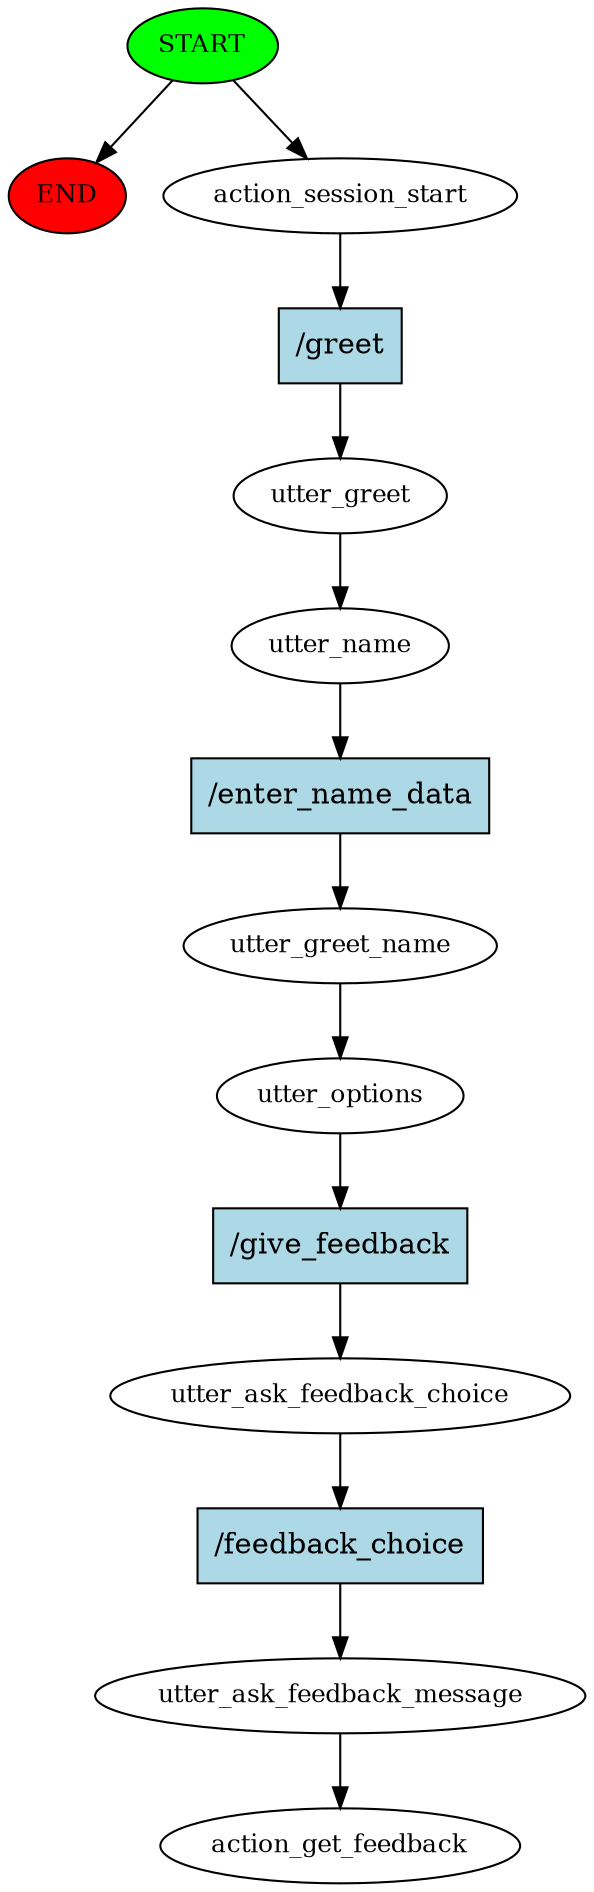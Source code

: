 digraph  {
0 [class="start active", fillcolor=green, fontsize=12, label=START, style=filled];
"-1" [class=end, fillcolor=red, fontsize=12, label=END, style=filled];
1 [class=active, fontsize=12, label=action_session_start];
2 [class=active, fontsize=12, label=utter_greet];
3 [class=active, fontsize=12, label=utter_name];
4 [class=active, fontsize=12, label=utter_greet_name];
5 [class=active, fontsize=12, label=utter_options];
6 [class=active, fontsize=12, label=utter_ask_feedback_choice];
7 [class=active, fontsize=12, label=utter_ask_feedback_message];
8 [class="dashed active", fontsize=12, label=action_get_feedback];
9 [class="intent active", fillcolor=lightblue, label="/greet", shape=rect, style=filled];
10 [class="intent active", fillcolor=lightblue, label="/enter_name_data", shape=rect, style=filled];
11 [class="intent active", fillcolor=lightblue, label="/give_feedback", shape=rect, style=filled];
12 [class="intent active", fillcolor=lightblue, label="/feedback_choice", shape=rect, style=filled];
0 -> "-1"  [class="", key=NONE, label=""];
0 -> 1  [class=active, key=NONE, label=""];
1 -> 9  [class=active, key=0];
2 -> 3  [class=active, key=NONE, label=""];
3 -> 10  [class=active, key=0];
4 -> 5  [class=active, key=NONE, label=""];
5 -> 11  [class=active, key=0];
6 -> 12  [class=active, key=0];
7 -> 8  [class=active, key=NONE, label=""];
9 -> 2  [class=active, key=0];
10 -> 4  [class=active, key=0];
11 -> 6  [class=active, key=0];
12 -> 7  [class=active, key=0];
}
